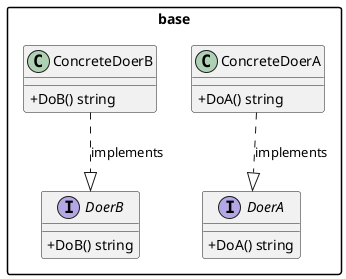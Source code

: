 @startuml BaseConcretes

' スタイル設定 (任意)
skinparam classAttributeIconSize 0
skinparam packageStyle rectangle

package base {

  ' --- Interfaces (from previous context, for clarity) ---
  interface DoerA {
    + DoA() string
  }
  interface DoerB {
    + DoB() string
  }

  ' --- Concrete Implementations ---

  ' ConcreteDoerA は DoerA の具体的な実装
  class ConcreteDoerA {
    ' No fields shown in Go code
    + DoA() string
  }

  ' ConcreteDoerB は DoerB の具体的な実装
  class ConcreteDoerB {
    ' No fields shown in Go code
    + DoB() string
  }

  ' --- Implementation Relationships ---
  ' ConcreteDoerA が DoerA インターフェースを実装することを示す
  ConcreteDoerA ..|> DoerA : implements

  ' ConcreteDoerB が DoerB インターフェースを実装することを示す
  ConcreteDoerB ..|> DoerB : implements

}

@enduml